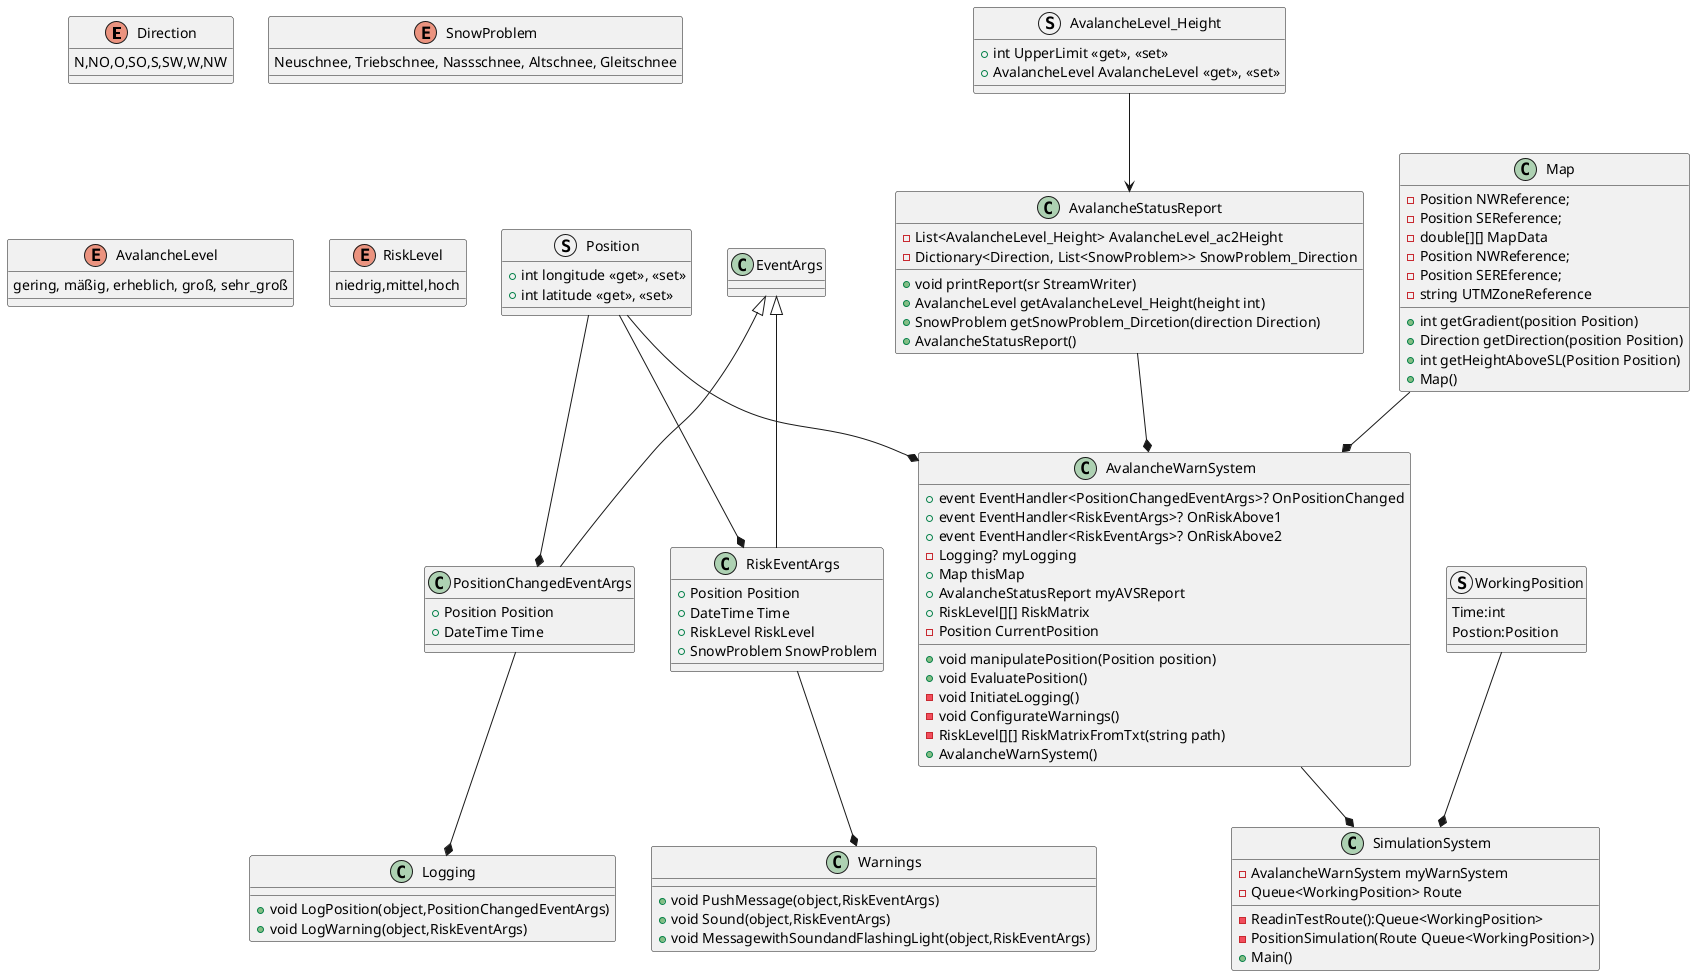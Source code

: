 @startuml ClassDiagram
enum Direction
{
    N,NO,O,SO,S,SW,W,NW
}

enum SnowProblem
{
    Neuschnee, Triebschnee, Nassschnee, Altschnee, Gleitschnee
}

enum AvalancheLevel
{
    gering, mäßig, erheblich, groß, sehr_groß
}

enum RiskLevel
{
    niedrig,mittel,hoch
}

struct Position
{
    + int longitude <<get>>, <<set>>
    + int latitude <<get>>, <<set>>
}

struct AvalancheLevel_Height
{
    + int UpperLimit <<get>>, <<set>>
    + AvalancheLevel AvalancheLevel <<get>>, <<set>>
}

class AvalancheStatusReport
{
    - List<AvalancheLevel_Height> AvalancheLevel_ac2Height
    - Dictionary<Direction, List<SnowProblem>> SnowProblem_Direction
    + void printReport(sr StreamWriter)
    + AvalancheLevel getAvalancheLevel_Height(height int)
    + SnowProblem getSnowProblem_Dircetion(direction Direction)
    + AvalancheStatusReport()
}

class Map
{
    - Position NWReference;
    - Position SEReference;
    - double[][] MapData
    - Position NWReference;
    - Position SEREference;
    - string UTMZoneReference
    + int getGradient(position Position)
    + Direction getDirection(position Position)
    + int getHeightAboveSL(Position Position)
    + Map()
}

class Warnings
{
    + void PushMessage(object,RiskEventArgs)
    + void Sound(object,RiskEventArgs)
    + void MessagewithSoundandFlashingLight(object,RiskEventArgs)
}

class Logging
{
    + void LogPosition(object,PositionChangedEventArgs)
    + void LogWarning(object,RiskEventArgs)
}

class PositionChangedEventArgs
{
    + Position Position
    + DateTime Time
}

class RiskEventArgs
{
    + Position Position
    + DateTime Time
    + RiskLevel RiskLevel
    + SnowProblem SnowProblem
}

class AvalancheWarnSystem
{
    + event EventHandler<PositionChangedEventArgs>? OnPositionChanged
    + event EventHandler<RiskEventArgs>? OnRiskAbove1
    + event EventHandler<RiskEventArgs>? OnRiskAbove2
    - Logging? myLogging
    + Map thisMap
    + AvalancheStatusReport myAVSReport
    + RiskLevel[][] RiskMatrix
    - Position CurrentPosition 
    + void manipulatePosition(Position position)
    + void EvaluatePosition()
    - void InitiateLogging()
    - void ConfigurateWarnings()
    - RiskLevel[][] RiskMatrixFromTxt(string path)
    + AvalancheWarnSystem()
}

struct WorkingPosition
{
    Time:int
    Postion:Position    
}
class SimulationSystem
{
    - AvalancheWarnSystem myWarnSystem
    - Queue<WorkingPosition> Route
    - ReadinTestRoute():Queue<WorkingPosition>
    - PositionSimulation(Route Queue<WorkingPosition>)
    + Main()
}

RiskEventArgs --* Warnings
PositionChangedEventArgs --* Logging
EventArgs <|-- RiskEventArgs
EventArgs <|-- PositionChangedEventArgs
AvalancheLevel_Height --> AvalancheStatusReport
Position --* RiskEventArgs
Position --* PositionChangedEventArgs
Position --* AvalancheWarnSystem
AvalancheStatusReport --* AvalancheWarnSystem
Map --* AvalancheWarnSystem
AvalancheWarnSystem --* SimulationSystem
WorkingPosition --* SimulationSystem

@enduml
